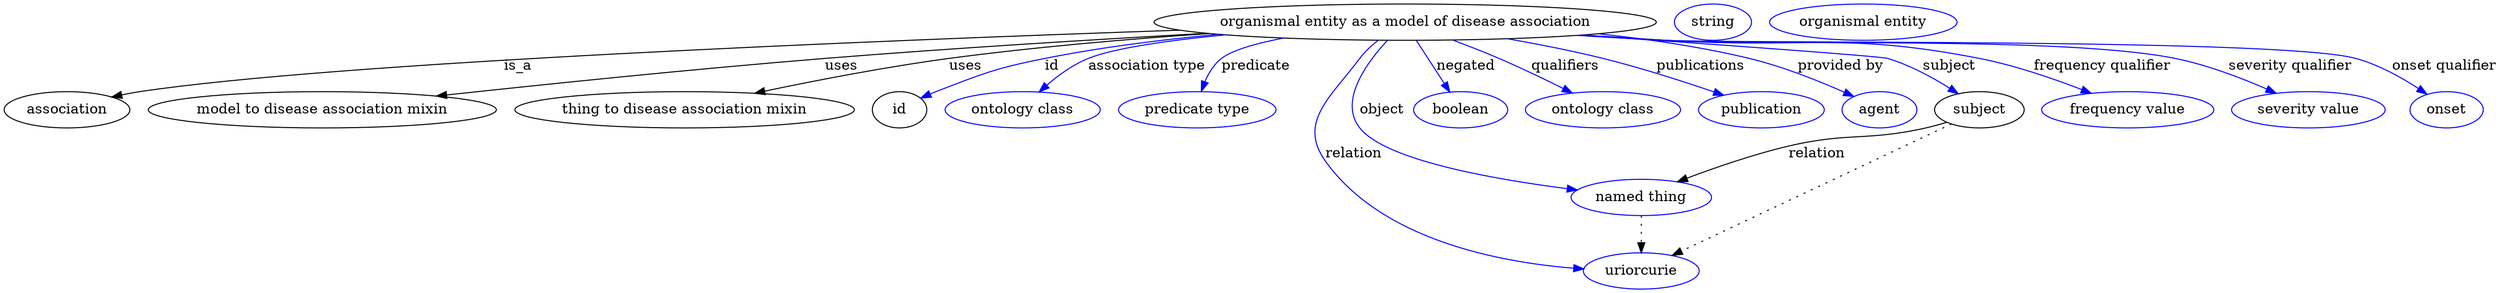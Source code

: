 digraph {
	graph [bb="0,0,2020.3,283"];
	node [label="\N"];
	"organismal entity as a model of disease association"	 [height=0.5,
		label="organismal entity as a model of disease association",
		pos="1139,265",
		width=5.344];
	association	 [height=0.5,
		pos="50.046,178",
		width=1.3902];
	"organismal entity as a model of disease association" -> association	 [label=is_a,
		lp="416.05,221.5",
		pos="e,86.564,190.46 960.41,258.31 709.85,248.01 267.02,226.27 109.05,196 104.9,195.21 100.64,194.23 96.391,193.15"];
	"model to disease association mixin"	 [height=0.5,
		pos="253.05,178",
		width=3.7552];
	"organismal entity as a model of disease association" -> "model to disease association mixin"	 [label=uses,
		lp="674.05,221.5",
		pos="e,351.81,190.35 979.6,254.91 886.84,248.55 767.72,239.56 662.05,229 543.95,217.2 514.82,210.69 397.05,196 385.62,194.57 373.68,193.08 \
361.78,191.6"];
	"thing to disease association mixin"	 [height=0.5,
		pos="537.05,178",
		width=3.6288];
	"organismal entity as a model of disease association" -> "thing to disease association mixin"	 [label=uses,
		lp="778.05,221.5",
		pos="e,598.85,193.93 983.8,254.31 916.6,248.58 837.2,240.31 766.05,229 712.94,220.56 653.71,207.26 608.79,196.36"];
	id	 [height=0.5,
		pos="713.05,178",
		width=0.75];
	"organismal entity as a model of disease association" -> id	 [color=blue,
		label=id,
		lp="847.55,221.5",
		pos="e,734.55,189.29 990.63,253.5 942.8,248.07 889.83,240.23 842.05,229 799.35,218.97 789.4,213.17 749.05,196 747.26,195.24 745.44,194.43 \
743.61,193.6",
		style=solid];
	"association type"	 [color=blue,
		height=0.5,
		label="ontology class",
		pos="820.05,178",
		width=1.7151];
	"organismal entity as a model of disease association" -> "association type"	 [color=blue,
		label="association type",
		lp="925.05,221.5",
		pos="e,835.88,195.59 1000.4,252.5 951.41,246.64 903.06,238.76 881.05,229 867.03,222.78 853.7,212.37 843.09,202.56",
		style=solid];
	predicate	 [color=blue,
		height=0.5,
		label="predicate type",
		pos="960.05,178",
		width=1.679];
	"organismal entity as a model of disease association" -> predicate	 [color=blue,
		label=predicate,
		lp="1009,221.5",
		pos="e,964.25,196.09 1041.9,249.44 1016.7,243.88 993.93,236.99 984.05,229 976.63,223.01 971.39,214.2 967.73,205.58",
		style=solid];
	object	 [color=blue,
		height=0.5,
		label="named thing",
		pos="1331,91",
		width=1.5346];
	"organismal entity as a model of disease association" -> object	 [color=blue,
		label=object,
		lp="1120,178",
		pos="e,1281.4,98.997 1123.3,246.71 1106.1,224.42 1083.4,186.46 1103,160 1123.2,132.79 1211,112.14 1271.6,100.8",
		style=solid];
	relation	 [color=blue,
		height=0.5,
		label=uriorcurie,
		pos="1331,18",
		width=1.2638];
	"organismal entity as a model of disease association" -> relation	 [color=blue,
		label=relation,
		lp="1104,134.5",
		pos="e,1286.8,22.974 1114,246.91 1108.4,241.71 1102.9,235.64 1099,229 1076.1,189.26 1058,165.42 1083,127 1125.8,61.478 1217.7,35.083 \
1276.9,24.633",
		style=solid];
	negated	 [color=blue,
		height=0.5,
		label=boolean,
		pos="1184,178",
		width=1.0652];
	"organismal entity as a model of disease association" -> negated	 [color=blue,
		label=negated,
		lp="1186.5,221.5",
		pos="e,1174.9,195.71 1148.4,246.97 1154.7,234.76 1163.1,218.41 1170.2,204.7",
		style=solid];
	qualifiers	 [color=blue,
		height=0.5,
		label="ontology class",
		pos="1302,178",
		width=1.7151];
	"organismal entity as a model of disease association" -> qualifiers	 [color=blue,
		label=qualifiers,
		lp="1266,221.5",
		pos="e,1274.3,194.27 1176,247.28 1187.6,241.58 1200.4,235.15 1212,229 1229.9,219.57 1249.3,208.61 1265.6,199.27",
		style=solid];
	publications	 [color=blue,
		height=0.5,
		label=publication,
		pos="1432,178",
		width=1.3902];
	"organismal entity as a model of disease association" -> publications	 [color=blue,
		label=publications,
		lp="1371.5,221.5",
		pos="e,1399.2,191.72 1219.9,248.64 1244.5,243.07 1271.5,236.37 1296,229 1328,219.4 1363.2,206.1 1389.8,195.5",
		style=solid];
	"provided by"	 [color=blue,
		height=0.5,
		label=agent,
		pos="1530,178",
		width=0.83048];
	"organismal entity as a model of disease association" -> "provided by"	 [color=blue,
		label="provided by",
		lp="1487,221.5",
		pos="e,1507.1,189.99 1281.2,252.81 1322.8,247.42 1368.1,239.78 1409,229 1440.2,220.78 1473.9,206.07 1497.8,194.55",
		style=solid];
	subject	 [height=0.5,
		pos="1614,178",
		width=0.99297];
	"organismal entity as a model of disease association" -> subject	 [color=blue,
		label=subject,
		lp="1577.5,221.5",
		pos="e,1593.8,192.84 1277.1,252.43 1386.3,242.43 1521,229.95 1524,229 1545.9,222.12 1568.4,209.41 1585.4,198.4",
		style=solid];
	"frequency qualifier"	 [color=blue,
		height=0.5,
		label="frequency value",
		pos="1735,178",
		width=1.8776];
	"organismal entity as a model of disease association" -> "frequency qualifier"	 [color=blue,
		label="frequency qualifier",
		lp="1703,221.5",
		pos="e,1702,193.72 1276.1,252.35 1297.5,250.49 1319.4,248.64 1340,247 1456,237.81 1487.5,253.95 1601,229 1632.6,222.06 1666.7,209.03 \
1692.5,197.88",
		style=solid];
	"severity qualifier"	 [color=blue,
		height=0.5,
		label="severity value",
		pos="1880,178",
		width=1.661];
	"organismal entity as a model of disease association" -> "severity qualifier"	 [color=blue,
		label="severity qualifier",
		lp="1850.5,221.5",
		pos="e,1850.7,193.87 1273.3,252.11 1295.6,250.22 1318.5,248.43 1340,247 1433,240.84 1668.1,249.42 1759,229 1787.8,222.55 1818.3,209.62 \
1841.5,198.39",
		style=solid];
	"onset qualifier"	 [color=blue,
		height=0.5,
		label=onset,
		pos="1991,178",
		width=0.81243];
	"organismal entity as a model of disease association" -> "onset qualifier"	 [color=blue,
		label="onset qualifier",
		lp="1973.5,221.5",
		pos="e,1972.6,192.04 1272.2,251.99 1294.8,250.09 1318.1,248.33 1340,247 1402.3,243.22 1841,245.86 1901,229 1923.9,222.59 1947.1,209.23 \
1964.2,197.8",
		style=solid];
	association_id	 [color=blue,
		height=0.5,
		label=string,
		pos="1380,265",
		width=0.84854];
	object -> relation	 [pos="e,1331,36.09 1331,72.955 1331,64.883 1331,55.176 1331,46.182",
		style=dotted];
	subject -> object	 [label=relation,
		lp="1479,134.5",
		pos="e,1362.5,105.89 1586.8,165.98 1581,163.75 1574.9,161.62 1569,160 1520.9,146.64 1506.2,155.39 1458,142 1428.4,133.76 1396.3,120.83 \
1371.8,110.05"];
	subject -> relation	 [pos="e,1357.2,32.759 1589.9,164.36 1539.8,136.02 1424.3,70.7 1366,37.757",
		style=dotted];
	"organismal entity as a model of disease association_subject"	 [color=blue,
		height=0.5,
		label="organismal entity",
		pos="1501,265",
		width=2.022];
}

